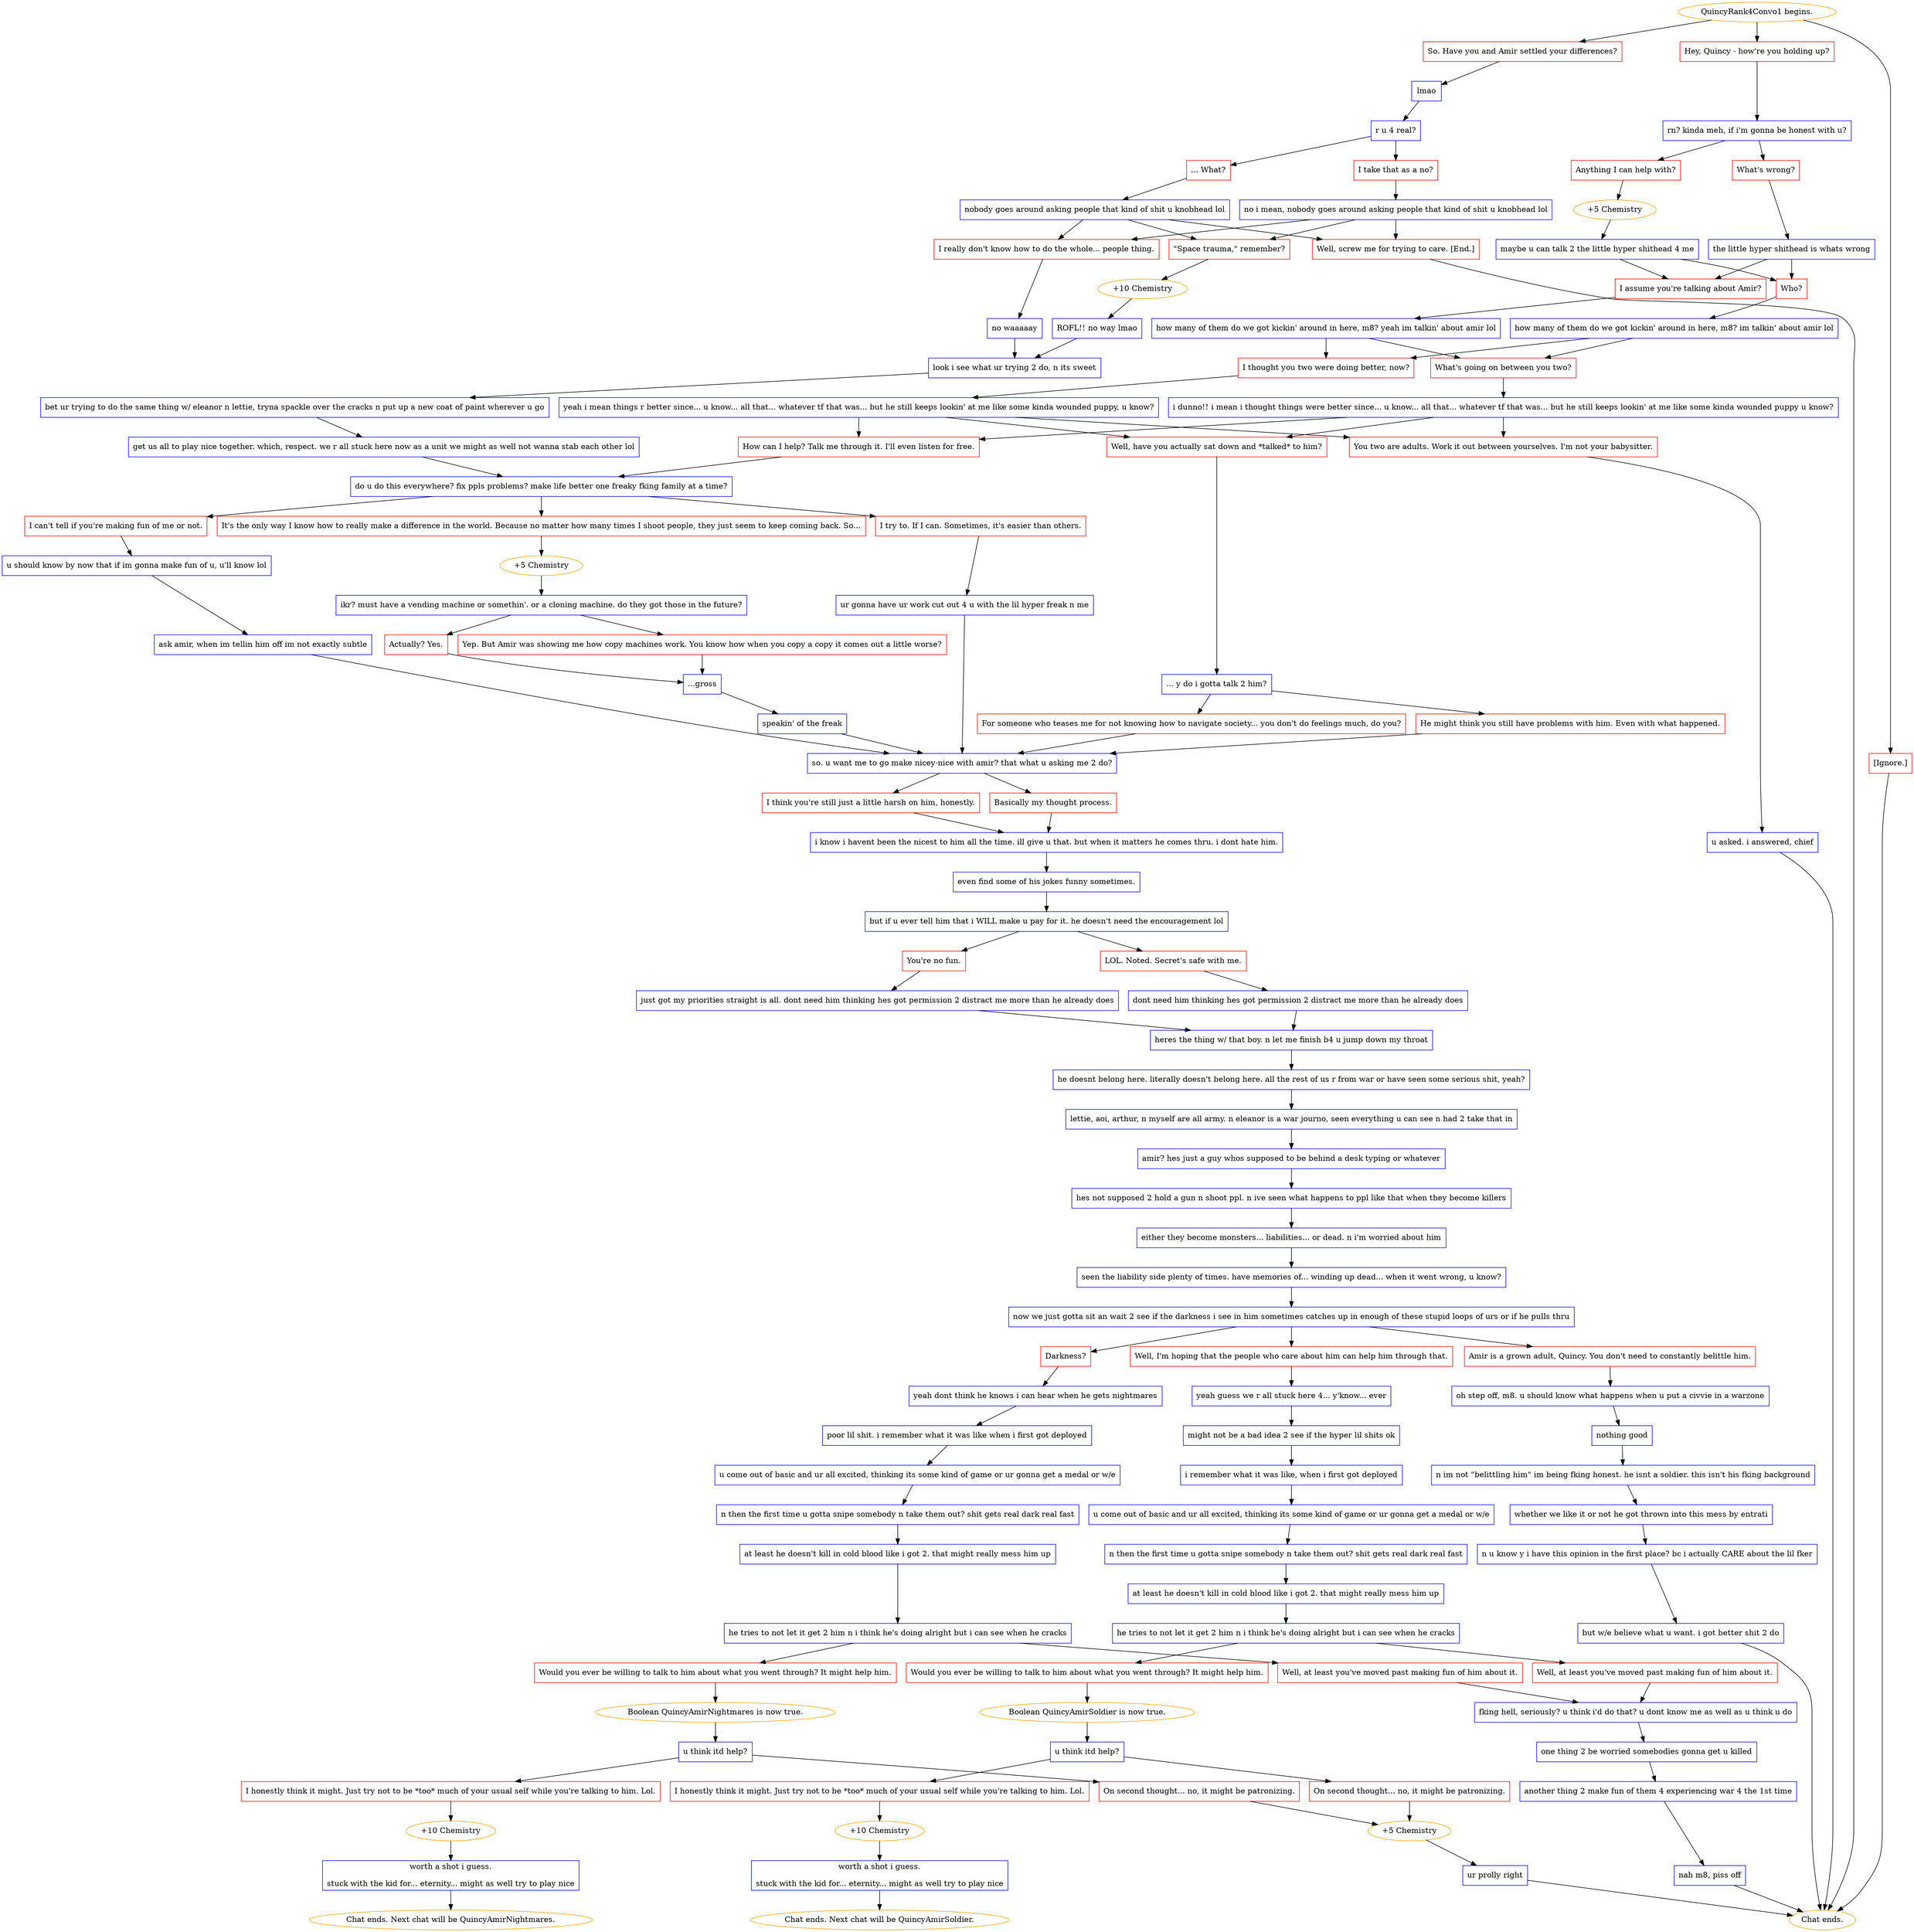 digraph {
	"QuincyRank4Convo1 begins." [color=orange];
		"QuincyRank4Convo1 begins." -> 1715;
		"QuincyRank4Convo1 begins." -> 1716;
		"QuincyRank4Convo1 begins." -> 1746;
	1715 [label="Hey, Quincy - how're you holding up?",shape=box,color=red];
		1715 -> 1717;
	1716 [label="So. Have you and Amir settled your differences?",shape=box,color=red];
		1716 -> 1718;
	1746 [label="[Ignore.]",shape=box,color=red];
		1746 -> "Chat ends.";
	1717 [label="rn? kinda meh, if i'm gonna be honest with u?",shape=box,color=blue];
		1717 -> 1719;
		1717 -> 1720;
	1718 [label="lmao",shape=box,color=blue];
		1718 -> 1721;
	"Chat ends." [color=orange];
	1719 [label="What's wrong?",shape=box,color=red];
		1719 -> 1724;
	1720 [label="Anything I can help with?",shape=box,color=red];
		1720 -> 1723;
	1721 [label="r u 4 real?",shape=box,color=blue];
		1721 -> 1743;
		1721 -> 1744;
	1724 [label="the little hyper shithead is whats wrong",shape=box,color=blue];
		1724 -> 1725;
		1724 -> 1726;
	1723 [label="+5 Chemistry",color=orange];
		1723 -> 1722;
	1743 [label="... What?",shape=box,color=red];
		1743 -> 1745;
	1744 [label="I take that as a no?",shape=box,color=red];
		1744 -> 1748;
	1725 [label="I assume you're talking about Amir?",shape=box,color=red];
		1725 -> 1727;
	1726 [label="Who?",shape=box,color=red];
		1726 -> 1728;
	1722 [label="maybe u can talk 2 the little hyper shithead 4 me",shape=box,color=blue];
		1722 -> 1725;
		1722 -> 1726;
	1745 [label="nobody goes around asking people that kind of shit u knobhead lol",shape=box,color=blue];
		1745 -> 1749;
		1745 -> 1750;
		1745 -> 1751;
	1748 [label="no i mean, nobody goes around asking people that kind of shit u knobhead lol",shape=box,color=blue];
		1748 -> 1749;
		1748 -> 1750;
		1748 -> 1751;
	1727 [label="how many of them do we got kickin' around in here, m8? yeah im talkin' about amir lol",shape=box,color=blue];
		1727 -> 1729;
		1727 -> 1730;
	1728 [label="how many of them do we got kickin' around in here, m8? im talkin' about amir lol",shape=box,color=blue];
		1728 -> 1729;
		1728 -> 1730;
	1749 [label="I really don't know how to do the whole... people thing.",shape=box,color=red];
		1749 -> 1752;
	1750 [label="\"Space trauma,\" remember?",shape=box,color=red];
		1750 -> 1755;
	1751 [label="Well, screw me for trying to care. [End.]",shape=box,color=red];
		1751 -> "Chat ends.";
	1729 [label="I thought you two were doing better, now?",shape=box,color=red];
		1729 -> 1731;
	1730 [label="What's going on between you two?",shape=box,color=red];
		1730 -> 1732;
	1752 [label="no waaaaay",shape=box,color=blue];
		1752 -> 1741;
	1755 [label="+10 Chemistry",color=orange];
		1755 -> 1753;
	1731 [label="yeah i mean things r better since... u know... all that... whatever tf that was... but he still keeps lookin' at me like some kinda wounded puppy, u know?",shape=box,color=blue];
		1731 -> 1733;
		1731 -> 1734;
		1731 -> 1735;
	1732 [label="i dunno!! i mean i thought things were better since... u know... all that... whatever tf that was... but he still keeps lookin' at me like some kinda wounded puppy u know?",shape=box,color=blue];
		1732 -> 1733;
		1732 -> 1734;
		1732 -> 1735;
	1741 [label="look i see what ur trying 2 do, n its sweet",shape=box,color=blue];
		1741 -> 1742;
	1753 [label="ROFL!! no way lmao",shape=box,color=blue];
		1753 -> 1741;
	1733 [label="Well, have you actually sat down and *talked* to him?",shape=box,color=red];
		1733 -> 1736;
	1734 [label="You two are adults. Work it out between yourselves. I'm not your babysitter.",shape=box,color=red];
		1734 -> j775975344;
	1735 [label="How can I help? Talk me through it. I'll even listen for free.",shape=box,color=red];
		1735 -> 1739;
	1742 [label="bet ur trying to do the same thing w/ eleanor n lettie, tryna spackle over the cracks n put up a new coat of paint wherever u go",shape=box,color=blue];
		1742 -> 1740;
	1736 [label="... y do i gotta talk 2 him?",shape=box,color=blue];
		1736 -> 1761;
		1736 -> 1762;
	j775975344 [label="u asked. i answered, chief",shape=box,color=blue];
		j775975344 -> "Chat ends.";
	1739 [label="do u do this everywhere? fix ppls problems? make life better one freaky fking family at a time?",shape=box,color=blue];
		1739 -> 1756;
		1739 -> 1759;
		1739 -> 1760;
	1740 [label="get us all to play nice together. which, respect. we r all stuck here now as a unit we might as well not wanna stab each other lol",shape=box,color=blue];
		1740 -> 1739;
	1761 [label="He might think you still have problems with him. Even with what happened.",shape=box,color=red];
		1761 -> 1770;
	1762 [label="For someone who teases me for not knowing how to navigate society... you don't do feelings much, do you?",shape=box,color=red];
		1762 -> 1770;
	1756 [label="I try to. If I can. Sometimes, it's easier than others.",shape=box,color=red];
		1756 -> 1757;
	1759 [label="I can't tell if you're making fun of me or not.",shape=box,color=red];
		1759 -> 1758;
	1760 [label="It's the only way I know how to really make a difference in the world. Because no matter how many times I shoot people, they just seem to keep coming back. So...",shape=box,color=red];
		1760 -> 1765;
	1770 [label="so. u want me to go make nicey-nice with amir? that what u asking me 2 do?",shape=box,color=blue];
		1770 -> 1771;
		1770 -> 1772;
	1757 [label="ur gonna have ur work cut out 4 u with the lil hyper freak n me",shape=box,color=blue];
		1757 -> 1770;
	1758 [label="u should know by now that if im gonna make fun of u, u'll know lol",shape=box,color=blue];
		1758 -> 1764;
	1765 [label="+5 Chemistry",color=orange];
		1765 -> 1763;
	1771 [label="Basically my thought process.",shape=box,color=red];
		1771 -> 1773;
	1772 [label="I think you're still just a little harsh on him, honestly.",shape=box,color=red];
		1772 -> 1773;
	1764 [label="ask amir, when im tellin him off im not exactly subtle",shape=box,color=blue];
		1764 -> 1770;
	1763 [label="ikr? must have a vending machine or somethin'. or a cloning machine. do they got those in the future?",shape=box,color=blue];
		1763 -> 1766;
		1763 -> 1767;
	1773 [label="i know i havent been the nicest to him all the time. ill give u that. but when it matters he comes thru. i dont hate him.",shape=box,color=blue];
		1773 -> 1774;
	1766 [label="Yep. But Amir was showing me how copy machines work. You know how when you copy a copy it comes out a little worse?",shape=box,color=red];
		1766 -> 1768;
	1767 [label="Actually? Yes.",shape=box,color=red];
		1767 -> 1768;
	1774 [label="even find some of his jokes funny sometimes.",shape=box,color=blue];
		1774 -> 1775;
	1768 [label="...gross",shape=box,color=blue];
		1768 -> 1769;
	1775 [label="but if u ever tell him that i WILL make u pay for it. he doesn't need the encouragement lol",shape=box,color=blue];
		1775 -> 1776;
		1775 -> 1777;
	1769 [label="speakin' of the freak",shape=box,color=blue];
		1769 -> 1770;
	1776 [label="LOL. Noted. Secret's safe with me.",shape=box,color=red];
		1776 -> 1778;
	1777 [label="You're no fun.",shape=box,color=red];
		1777 -> 1779;
	1778 [label="dont need him thinking hes got permission 2 distract me more than he already does",shape=box,color=blue];
		1778 -> 1780;
	1779 [label="just got my priorities straight is all. dont need him thinking hes got permission 2 distract me more than he already does",shape=box,color=blue];
		1779 -> 1780;
	1780 [label="heres the thing w/ that boy. n let me finish b4 u jump down my throat",shape=box,color=blue];
		1780 -> 1781;
	1781 [label="he doesnt belong here. literally doesn't belong here. all the rest of us r from war or have seen some serious shit, yeah?",shape=box,color=blue];
		1781 -> 1782;
	1782 [label="lettie, aoi, arthur, n myself are all army. n eleanor is a war journo, seen everything u can see n had 2 take that in",shape=box,color=blue];
		1782 -> 1785;
	1785 [label="amir? hes just a guy whos supposed to be behind a desk typing or whatever",shape=box,color=blue];
		1785 -> 1783;
	1783 [label="hes not supposed 2 hold a gun n shoot ppl. n ive seen what happens to ppl like that when they become killers",shape=box,color=blue];
		1783 -> 1784;
	1784 [label="either they become monsters... liabilities... or dead. n i'm worried about him",shape=box,color=blue];
		1784 -> 1786;
	1786 [label="seen the liability side plenty of times. have memories of... winding up dead... when it went wrong, u know?",shape=box,color=blue];
		1786 -> 1787;
	1787 [label="now we just gotta sit an wait 2 see if the darkness i see in him sometimes catches up in enough of these stupid loops of urs or if he pulls thru",shape=box,color=blue];
		1787 -> 1788;
		1787 -> 1789;
		1787 -> 1790;
	1788 [label="Well, I'm hoping that the people who care about him can help him through that.",shape=box,color=red];
		1788 -> 1798;
	1789 [label="Darkness?",shape=box,color=red];
		1789 -> 1799;
	1790 [label="Amir is a grown adult, Quincy. You don't need to constantly belittle him.",shape=box,color=red];
		1790 -> j3927045704;
	1798 [label="yeah guess we r all stuck here 4... y'know... ever",shape=box,color=blue];
		1798 -> 1792;
	1799 [label="yeah dont think he knows i can hear when he gets nightmares",shape=box,color=blue];
		1799 -> 1802;
	j3927045704 [label="oh step off, m8. u should know what happens when u put a civvie in a warzone",shape=box,color=blue];
		j3927045704 -> j674114427;
	1792 [label="might not be a bad idea 2 see if the hyper lil shits ok",shape=box,color=blue];
		1792 -> 1797;
	1802 [label="poor lil shit. i remember what it was like when i first got deployed",shape=box,color=blue];
		1802 -> 1800;
	j674114427 [label="nothing good",shape=box,color=blue];
		j674114427 -> j479202050;
	1797 [label="i remember what it was like, when i first got deployed",shape=box,color=blue];
		1797 -> 1793;
	1800 [label="u come out of basic and ur all excited, thinking its some kind of game or ur gonna get a medal or w/e",shape=box,color=blue];
		1800 -> 1804;
	j479202050 [label="n im not \"belittling him\" im being fking honest. he isnt a soldier. this isn't his fking background",shape=box,color=blue];
		j479202050 -> j4254211550;
	1793 [label="u come out of basic and ur all excited, thinking its some kind of game or ur gonna get a medal or w/e",shape=box,color=blue];
		1793 -> 1796;
	1804 [label="n then the first time u gotta snipe somebody n take them out? shit gets real dark real fast",shape=box,color=blue];
		1804 -> 1803;
	j4254211550 [label="whether we like it or not he got thrown into this mess by entrati",shape=box,color=blue];
		j4254211550 -> j646496889;
	1796 [label="n then the first time u gotta snipe somebody n take them out? shit gets real dark real fast",shape=box,color=blue];
		1796 -> 1794;
	1803 [label="at least he doesn't kill in cold blood like i got 2. that might really mess him up",shape=box,color=blue];
		1803 -> 1801;
	j646496889 [label="n u know y i have this opinion in the first place? bc i actually CARE about the lil fker",shape=box,color=blue];
		j646496889 -> j2146503200;
	1794 [label="at least he doesn't kill in cold blood like i got 2. that might really mess him up",shape=box,color=blue];
		1794 -> 1791;
	1801 [label="he tries to not let it get 2 him n i think he's doing alright but i can see when he cracks",shape=box,color=blue];
		1801 -> 1812;
		1801 -> 1813;
	j2146503200 [label="but w/e believe what u want. i got better shit 2 do",shape=box,color=blue];
		j2146503200 -> "Chat ends.";
	1791 [label="he tries to not let it get 2 him n i think he's doing alright but i can see when he cracks",shape=box,color=blue];
		1791 -> 1830;
		1791 -> 1829;
	1812 [label="Would you ever be willing to talk to him about what you went through? It might help him.",shape=box,color=red];
		1812 -> 1814;
	1813 [label="Well, at least you've moved past making fun of him about it.",shape=box,color=red];
		1813 -> j4194652264;
	1830 [label="Would you ever be willing to talk to him about what you went through? It might help him.",shape=box,color=red];
		1830 -> 1831;
	1829 [label="Well, at least you've moved past making fun of him about it.",shape=box,color=red];
		1829 -> j4194652264;
	1814 [label="Boolean QuincyAmirNightmares is now true.",color=orange];
		1814 -> 1816;
	j4194652264 [label="fking hell, seriously? u think i'd do that? u dont know me as well as u think u do",shape=box,color=blue];
		j4194652264 -> j675344025;
	1831 [label="Boolean QuincyAmirSoldier is now true.",color=orange];
		1831 -> 3556;
	1816 [label="u think itd help?",shape=box,color=blue];
		1816 -> 1821;
		1816 -> 1822;
	j675344025 [label="one thing 2 be worried somebodies gonna get u killed",shape=box,color=blue];
		j675344025 -> j4045102723;
	3556 [label="u think itd help?",shape=box,color=blue];
		3556 -> 1832;
		3556 -> 1833;
	1821 [label="I honestly think it might. Just try not to be *too* much of your usual self while you're talking to him. Lol.",shape=box,color=red];
		1821 -> j1458983588;
	1822 [label="On second thought... no, it might be patronizing.",shape=box,color=red];
		1822 -> j3769106049;
	j4045102723 [label="another thing 2 make fun of them 4 experiencing war 4 the 1st time",shape=box,color=blue];
		j4045102723 -> j4029402907;
	1832 [label="I honestly think it might. Just try not to be *too* much of your usual self while you're talking to him. Lol.",shape=box,color=red];
		1832 -> j3631812751;
	1833 [label="On second thought... no, it might be patronizing.",shape=box,color=red];
		1833 -> j3769106049;
	j1458983588 [label="+10 Chemistry",color=orange];
		j1458983588 -> j844812806;
	j3769106049 [label="+5 Chemistry",color=orange];
		j3769106049 -> j195866410;
	j4029402907 [label="nah m8, piss off",shape=box,color=blue];
		j4029402907 -> "Chat ends.";
	j3631812751 [label="+10 Chemistry",color=orange];
		j3631812751 -> j1064964366;
	j844812806 [label="worth a shot i guess.
stuck with the kid for... eternity... might as well try to play nice",shape=box,color=blue];
		j844812806 -> "Chat ends. Next chat will be QuincyAmirNightmares.";
	j195866410 [label="ur prolly right",shape=box,color=blue];
		j195866410 -> "Chat ends.";
	j1064964366 [label="worth a shot i guess.
stuck with the kid for... eternity... might as well try to play nice",shape=box,color=blue];
		j1064964366 -> "Chat ends. Next chat will be QuincyAmirSoldier.";
	"Chat ends. Next chat will be QuincyAmirNightmares." [color=orange];
	"Chat ends. Next chat will be QuincyAmirSoldier." [color=orange];
}